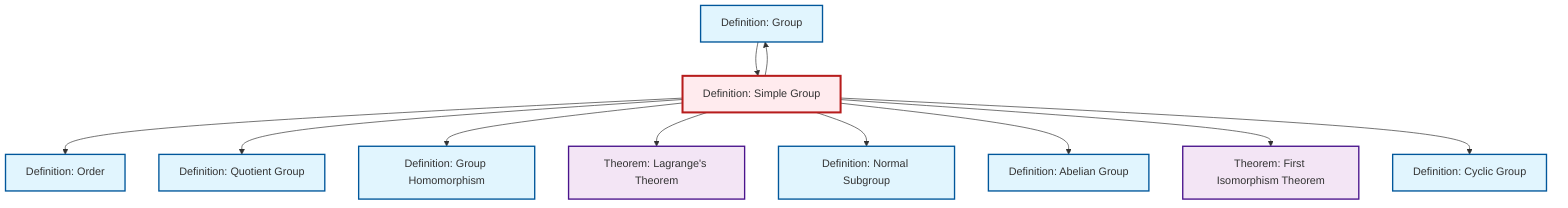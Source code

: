 graph TD
    classDef definition fill:#e1f5fe,stroke:#01579b,stroke-width:2px
    classDef theorem fill:#f3e5f5,stroke:#4a148c,stroke-width:2px
    classDef axiom fill:#fff3e0,stroke:#e65100,stroke-width:2px
    classDef example fill:#e8f5e9,stroke:#1b5e20,stroke-width:2px
    classDef current fill:#ffebee,stroke:#b71c1c,stroke-width:3px
    def-normal-subgroup["Definition: Normal Subgroup"]:::definition
    def-abelian-group["Definition: Abelian Group"]:::definition
    thm-lagrange["Theorem: Lagrange's Theorem"]:::theorem
    def-group["Definition: Group"]:::definition
    def-cyclic-group["Definition: Cyclic Group"]:::definition
    thm-first-isomorphism["Theorem: First Isomorphism Theorem"]:::theorem
    def-quotient-group["Definition: Quotient Group"]:::definition
    def-order["Definition: Order"]:::definition
    def-homomorphism["Definition: Group Homomorphism"]:::definition
    def-simple-group["Definition: Simple Group"]:::definition
    def-simple-group --> def-order
    def-simple-group --> def-quotient-group
    def-simple-group --> def-homomorphism
    def-simple-group --> thm-lagrange
    def-simple-group --> def-normal-subgroup
    def-simple-group --> def-abelian-group
    def-simple-group --> thm-first-isomorphism
    def-simple-group --> def-group
    def-group --> def-simple-group
    def-simple-group --> def-cyclic-group
    class def-simple-group current